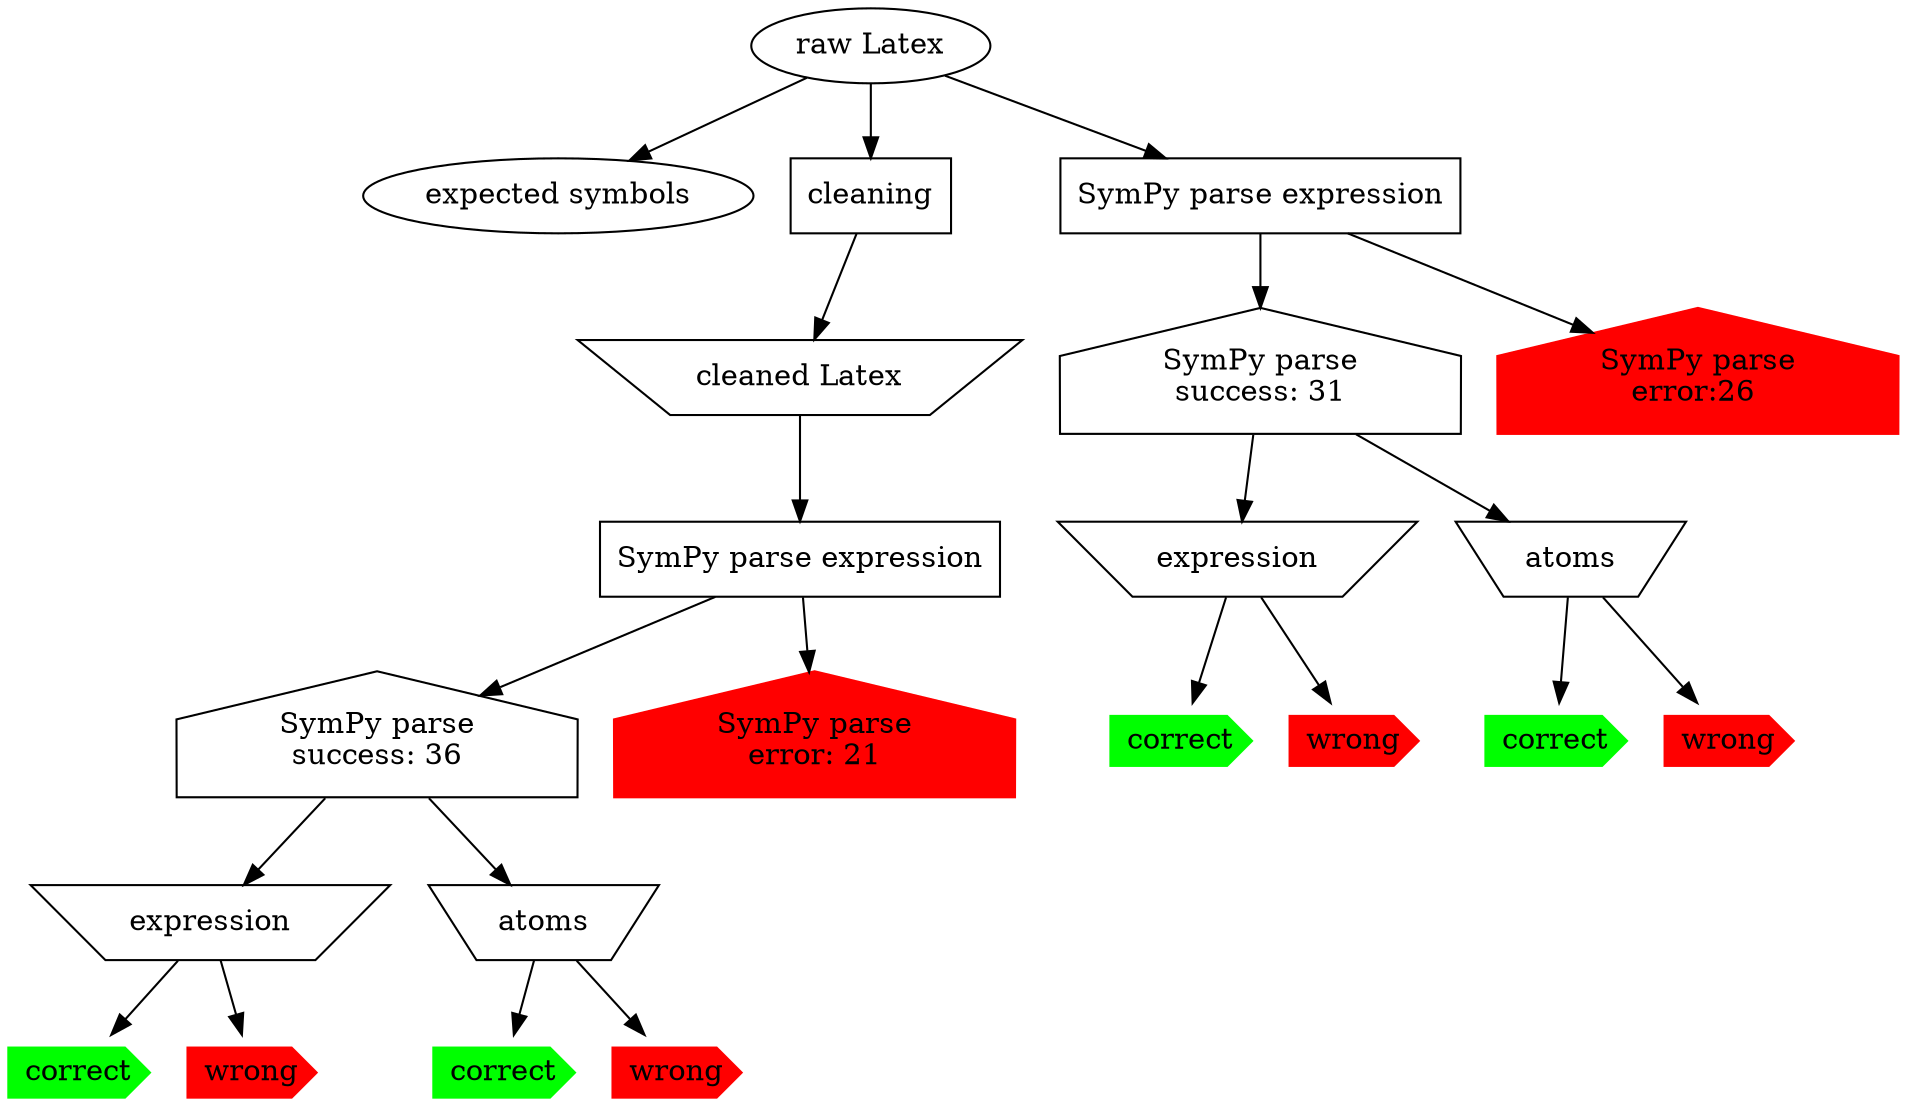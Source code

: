 digraph G {
    //rankdir="LR";

  "raw Latex" [shape="oval"]; // manual
  "expected symbols" [shape="oval"]; // manual
  
  "raw Latex" -> "expected symbols";
  
  "cleaning" [shape="rectangle"]; // action
  
  "raw Latex" -> "cleaning";
 
  "cleaned Latex" [shape="invtrapezium"]; // intermediate file
  
  "cleaning" -> "cleaned Latex";
  
  sympy_parse_raw [shape="rectangle" label="SymPy parse expression"]; // action
  
  "raw Latex" -> sympy_parse_raw;

  sympy_parse_clean [shape="rectangle" label="SymPy parse expression"]; // action
 
  "cleaned Latex" ->  sympy_parse_clean;

  sympy_raw_success [shape="house", label="SymPy parse\nsuccess: 31"];
  sympy_raw_error [shape="house" style=filled color=red, label="SymPy parse\nerror:26 "];

  sympy_parse_raw -> sympy_raw_success;
  sympy_parse_raw -> sympy_raw_error;

  sympy_clean_success [shape="house", label="SymPy parse\nsuccess: 36"];
  sympy_clean_error [shape="house" style=filled color=red, label="SymPy parse\nerror: 21"];
  
  sympy_parse_clean -> sympy_clean_success;
  sympy_parse_clean -> sympy_clean_error;
  
  raw_sympy_expr  [label="expression" shape="invtrapezium"]; // intermediate file
  raw_sympy_atoms  [label="atoms" shape="invtrapezium"]; // intermediate file

  sympy_raw_success -> raw_sympy_expr;
  sympy_raw_success -> raw_sympy_atoms;

  clean_sympy_expr  [label="expression" shape="invtrapezium"]; // intermediate file
  clean_sympy_atoms  [label="atoms" shape="invtrapezium"]; // intermediate file
  
  sympy_clean_success -> clean_sympy_expr;
  sympy_clean_success -> clean_sympy_atoms;
  
  sympy_clean_expr_correct [shape=cds style=filled color=green, label="correct"];
  sympy_clean_expr_wrong [shape=cds style=filled color=red, label="wrong"];
 
  clean_sympy_expr -> sympy_clean_expr_correct;
  clean_sympy_expr -> sympy_clean_expr_wrong;

  sympy_clean_atoms_correct [shape=cds style=filled color=green, label="correct"];
  sympy_clean_atoms_wrong [shape=cds style=filled color=red, label="wrong"];
 
  clean_sympy_atoms -> sympy_clean_atoms_correct;
  clean_sympy_atoms -> sympy_clean_atoms_wrong;
 
  sympy_raw_expr_correct [shape=cds style=filled color=green, label="correct"];
  sympy_raw_expr_wrong [shape=cds style=filled color=red, label="wrong"];
 
  raw_sympy_expr -> sympy_raw_expr_correct;
  raw_sympy_expr -> sympy_raw_expr_wrong;

  sympy_raw_atoms_correct [shape=cds style=filled color=green, label="correct"];
  sympy_raw_atoms_wrong [shape=cds style=filled color=red, label="wrong"];
 
  raw_sympy_atoms -> sympy_raw_atoms_correct;
  raw_sympy_atoms -> sympy_raw_atoms_wrong;
  
}